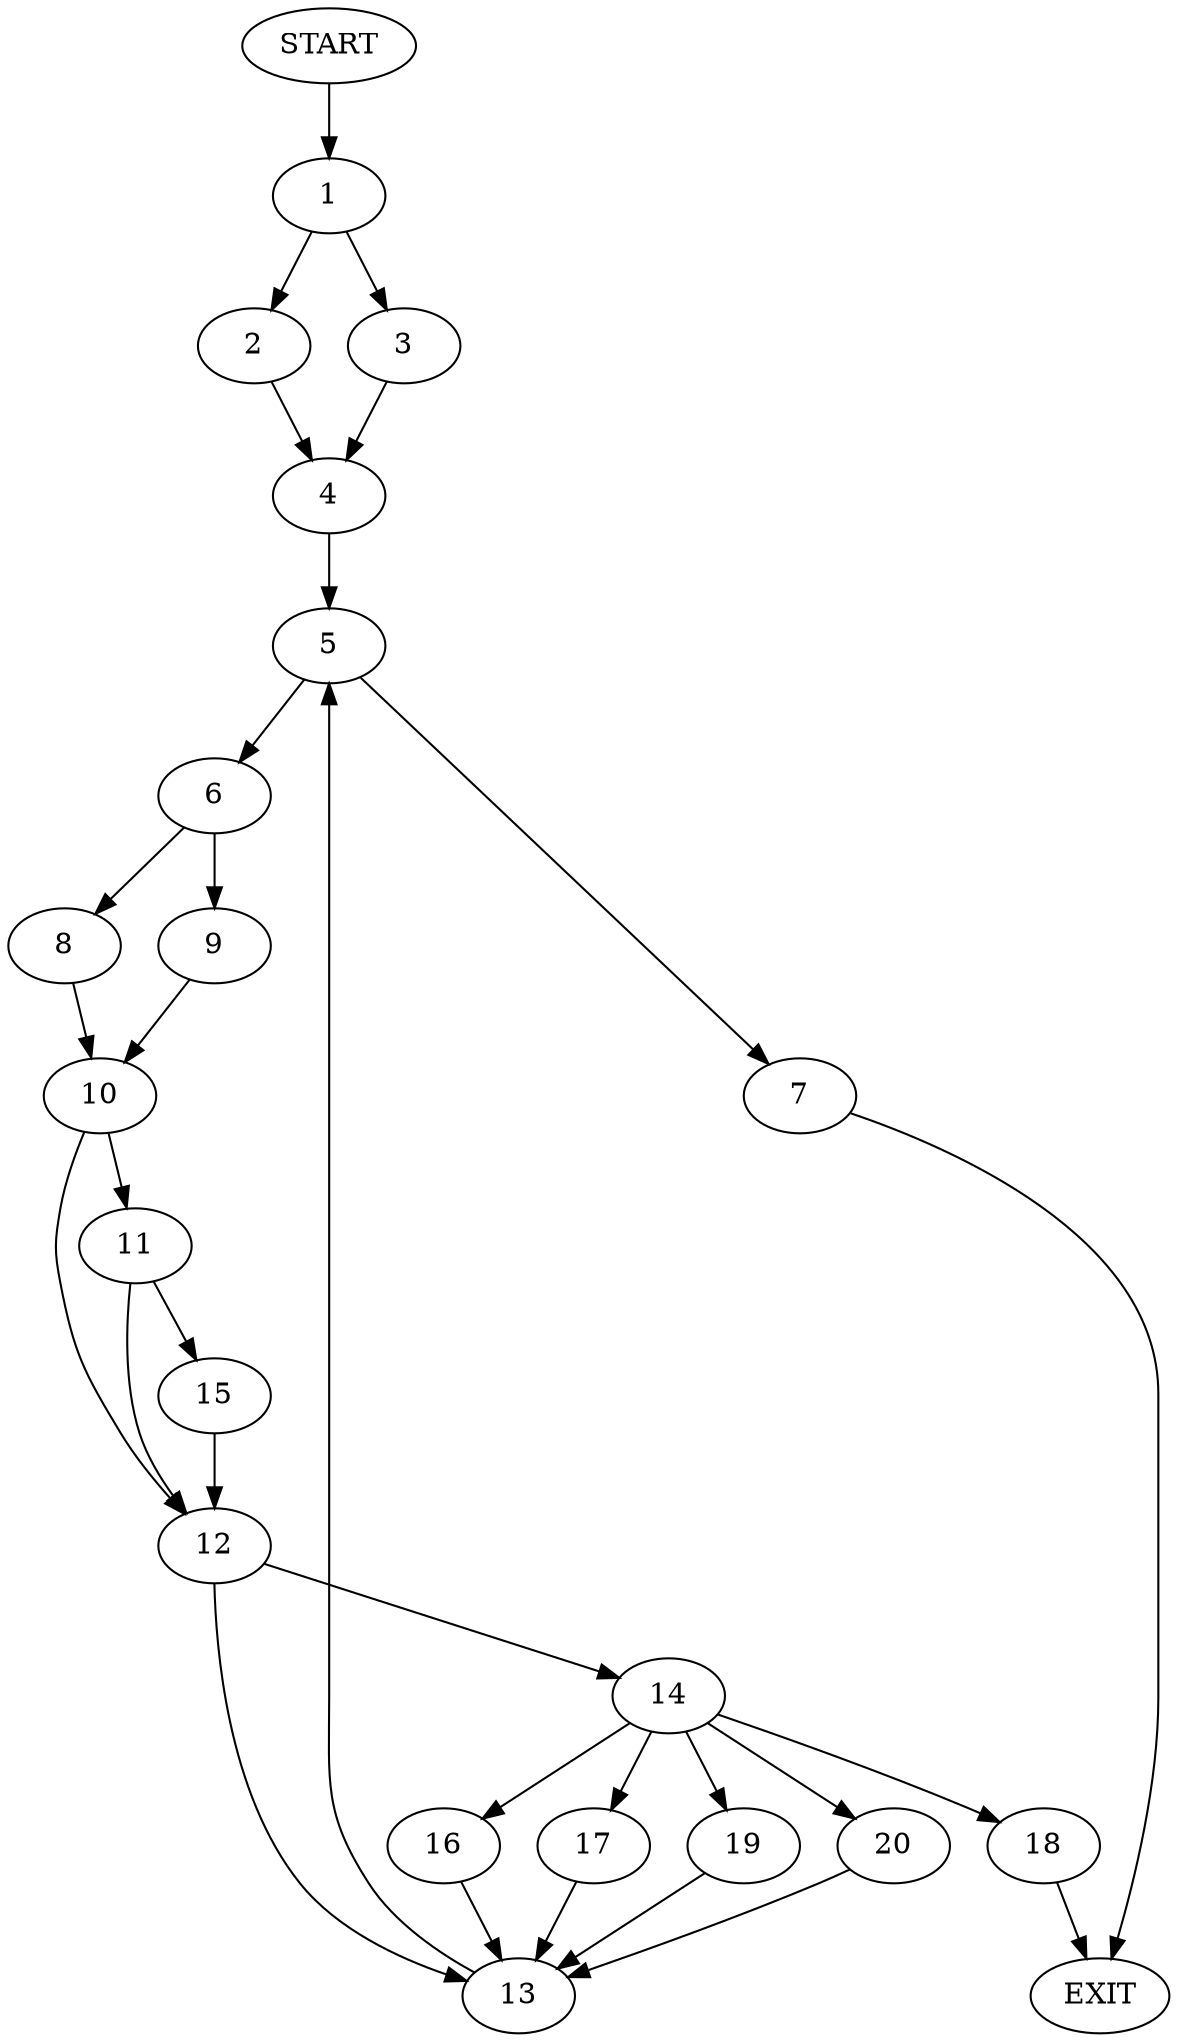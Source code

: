 digraph {
0 [label="START"]
21 [label="EXIT"]
0 -> 1
1 -> 2
1 -> 3
2 -> 4
3 -> 4
4 -> 5
5 -> 6
5 -> 7
6 -> 8
6 -> 9
7 -> 21
9 -> 10
8 -> 10
10 -> 11
10 -> 12
12 -> 13
12 -> 14
11 -> 12
11 -> 15
15 -> 12
13 -> 5
14 -> 16
14 -> 17
14 -> 18
14 -> 19
14 -> 20
18 -> 21
16 -> 13
17 -> 13
19 -> 13
20 -> 13
}
